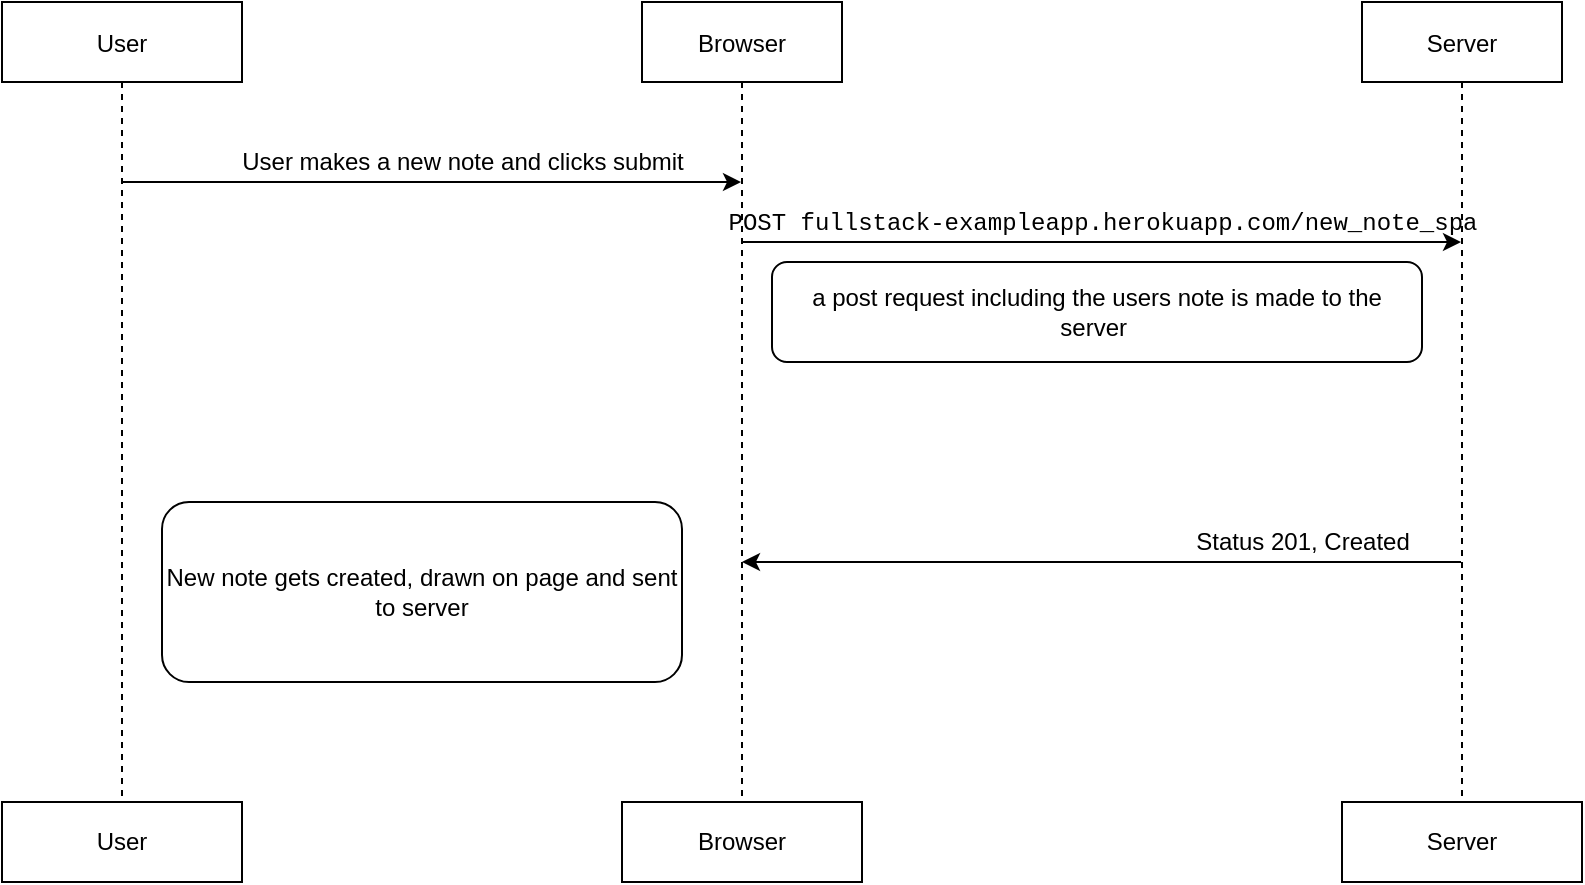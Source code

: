<mxfile version="15.8.4" type="device"><diagram id="kgpKYQtTHZ0yAKxKKP6v" name="Page-1"><mxGraphModel dx="1038" dy="547" grid="1" gridSize="10" guides="1" tooltips="1" connect="1" arrows="1" fold="1" page="1" pageScale="1" pageWidth="850" pageHeight="1100" math="0" shadow="0"><root><mxCell id="0"/><mxCell id="1" parent="0"/><mxCell id="3nuBFxr9cyL0pnOWT2aG-1" value="User" style="shape=umlLifeline;perimeter=lifelinePerimeter;container=1;collapsible=0;recursiveResize=0;rounded=0;shadow=0;strokeWidth=1;" parent="1" vertex="1"><mxGeometry x="40" y="80" width="120" height="400" as="geometry"/></mxCell><mxCell id="3nuBFxr9cyL0pnOWT2aG-5" value="Browser" style="shape=umlLifeline;perimeter=lifelinePerimeter;container=1;collapsible=0;recursiveResize=0;rounded=0;shadow=0;strokeWidth=1;" parent="1" vertex="1"><mxGeometry x="360" y="80" width="100" height="400" as="geometry"/></mxCell><mxCell id="wD6g2YDQ8vI_GGfUs1Qn-1" value="Server" style="shape=umlLifeline;perimeter=lifelinePerimeter;container=1;collapsible=0;recursiveResize=0;rounded=0;shadow=0;strokeWidth=1;" vertex="1" parent="1"><mxGeometry x="720" y="80" width="100" height="400" as="geometry"/></mxCell><mxCell id="wD6g2YDQ8vI_GGfUs1Qn-3" value="" style="endArrow=classic;html=1;rounded=0;" edge="1" parent="1" source="3nuBFxr9cyL0pnOWT2aG-1" target="3nuBFxr9cyL0pnOWT2aG-5"><mxGeometry width="50" height="50" relative="1" as="geometry"><mxPoint x="290" y="310" as="sourcePoint"/><mxPoint x="520" y="260" as="targetPoint"/><Array as="points"><mxPoint x="270" y="170"/></Array></mxGeometry></mxCell><mxCell id="wD6g2YDQ8vI_GGfUs1Qn-4" value="User makes a new note and clicks submit" style="text;html=1;align=center;verticalAlign=middle;resizable=0;points=[];autosize=1;strokeColor=none;fillColor=none;" vertex="1" parent="1"><mxGeometry x="150" y="150" width="240" height="20" as="geometry"/></mxCell><mxCell id="wD6g2YDQ8vI_GGfUs1Qn-5" value="" style="endArrow=classic;html=1;rounded=0;startArrow=none;" edge="1" parent="1" source="wD6g2YDQ8vI_GGfUs1Qn-17" target="wD6g2YDQ8vI_GGfUs1Qn-1"><mxGeometry width="50" height="50" relative="1" as="geometry"><mxPoint x="570" y="200" as="sourcePoint"/><mxPoint x="600" y="260" as="targetPoint"/><Array as="points"><mxPoint x="570" y="200"/></Array></mxGeometry></mxCell><mxCell id="wD6g2YDQ8vI_GGfUs1Qn-7" value="" style="endArrow=none;html=1;rounded=0;" edge="1" parent="1" source="3nuBFxr9cyL0pnOWT2aG-5"><mxGeometry width="50" height="50" relative="1" as="geometry"><mxPoint x="424.5" y="200" as="sourcePoint"/><mxPoint x="571.667" y="200" as="targetPoint"/><Array as="points"/></mxGeometry></mxCell><mxCell id="wD6g2YDQ8vI_GGfUs1Qn-8" value="" style="endArrow=classic;html=1;rounded=0;fontColor=#000000;" edge="1" parent="1" source="wD6g2YDQ8vI_GGfUs1Qn-1" target="3nuBFxr9cyL0pnOWT2aG-5"><mxGeometry width="50" height="50" relative="1" as="geometry"><mxPoint x="690" y="320" as="sourcePoint"/><mxPoint x="425" y="240" as="targetPoint"/><Array as="points"><mxPoint x="620" y="360"/></Array></mxGeometry></mxCell><mxCell id="wD6g2YDQ8vI_GGfUs1Qn-14" value="User" style="rounded=0;whiteSpace=wrap;html=1;labelBackgroundColor=none;fontColor=#000000;" vertex="1" parent="1"><mxGeometry x="40" y="480" width="120" height="40" as="geometry"/></mxCell><mxCell id="wD6g2YDQ8vI_GGfUs1Qn-15" value="Server" style="rounded=0;whiteSpace=wrap;html=1;labelBackgroundColor=none;fontColor=#000000;" vertex="1" parent="1"><mxGeometry x="710" y="480" width="120" height="40" as="geometry"/></mxCell><mxCell id="wD6g2YDQ8vI_GGfUs1Qn-16" value="Browser" style="rounded=0;whiteSpace=wrap;html=1;labelBackgroundColor=none;fontColor=#000000;" vertex="1" parent="1"><mxGeometry x="350" y="480" width="120" height="40" as="geometry"/></mxCell><mxCell id="wD6g2YDQ8vI_GGfUs1Qn-17" value="&lt;span style=&quot;font-family: &amp;#34;consolas&amp;#34; , &amp;#34;lucida console&amp;#34; , &amp;#34;courier new&amp;#34; , monospace ; text-align: left&quot;&gt;POST fullstack-exampleapp.herokuapp.com/new_note_spa&lt;/span&gt;" style="text;html=1;align=center;verticalAlign=middle;resizable=0;points=[];autosize=1;strokeColor=none;fillColor=none;fontColor=#000000;" vertex="1" parent="1"><mxGeometry x="410" y="180" width="360" height="20" as="geometry"/></mxCell><mxCell id="wD6g2YDQ8vI_GGfUs1Qn-18" value="" style="endArrow=none;html=1;rounded=0;startArrow=none;" edge="1" parent="1" target="wD6g2YDQ8vI_GGfUs1Qn-17"><mxGeometry width="50" height="50" relative="1" as="geometry"><mxPoint x="570" y="200" as="sourcePoint"/><mxPoint x="769.5" y="200" as="targetPoint"/><Array as="points"/></mxGeometry></mxCell><mxCell id="wD6g2YDQ8vI_GGfUs1Qn-19" value="a post request including the users note is made to the server&amp;nbsp;" style="rounded=1;whiteSpace=wrap;html=1;labelBackgroundColor=none;fontColor=#000000;" vertex="1" parent="1"><mxGeometry x="425" y="210" width="325" height="50" as="geometry"/></mxCell><mxCell id="wD6g2YDQ8vI_GGfUs1Qn-20" value="Status 201, Created" style="text;html=1;align=center;verticalAlign=middle;resizable=0;points=[];autosize=1;strokeColor=none;fillColor=none;fontColor=#000000;" vertex="1" parent="1"><mxGeometry x="630" y="340" width="120" height="20" as="geometry"/></mxCell><mxCell id="wD6g2YDQ8vI_GGfUs1Qn-23" value="New note gets created, drawn on page and sent to server" style="rounded=1;whiteSpace=wrap;html=1;labelBackgroundColor=none;fontColor=#000000;" vertex="1" parent="1"><mxGeometry x="120" y="330" width="260" height="90" as="geometry"/></mxCell></root></mxGraphModel></diagram></mxfile>